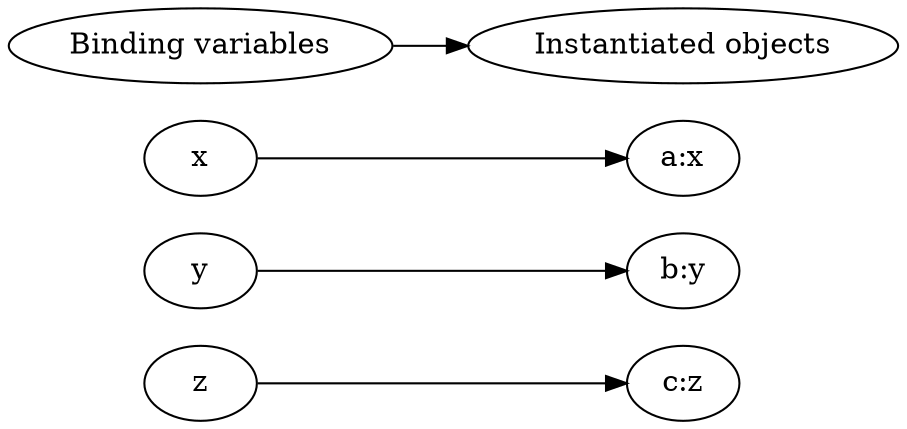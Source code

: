 digraph {
    rankdir = "LR";
    z -> "c:z";
    y -> "b:y";
    x -> "a:x";
    "Binding variables" -> "Instantiated objects";
}
